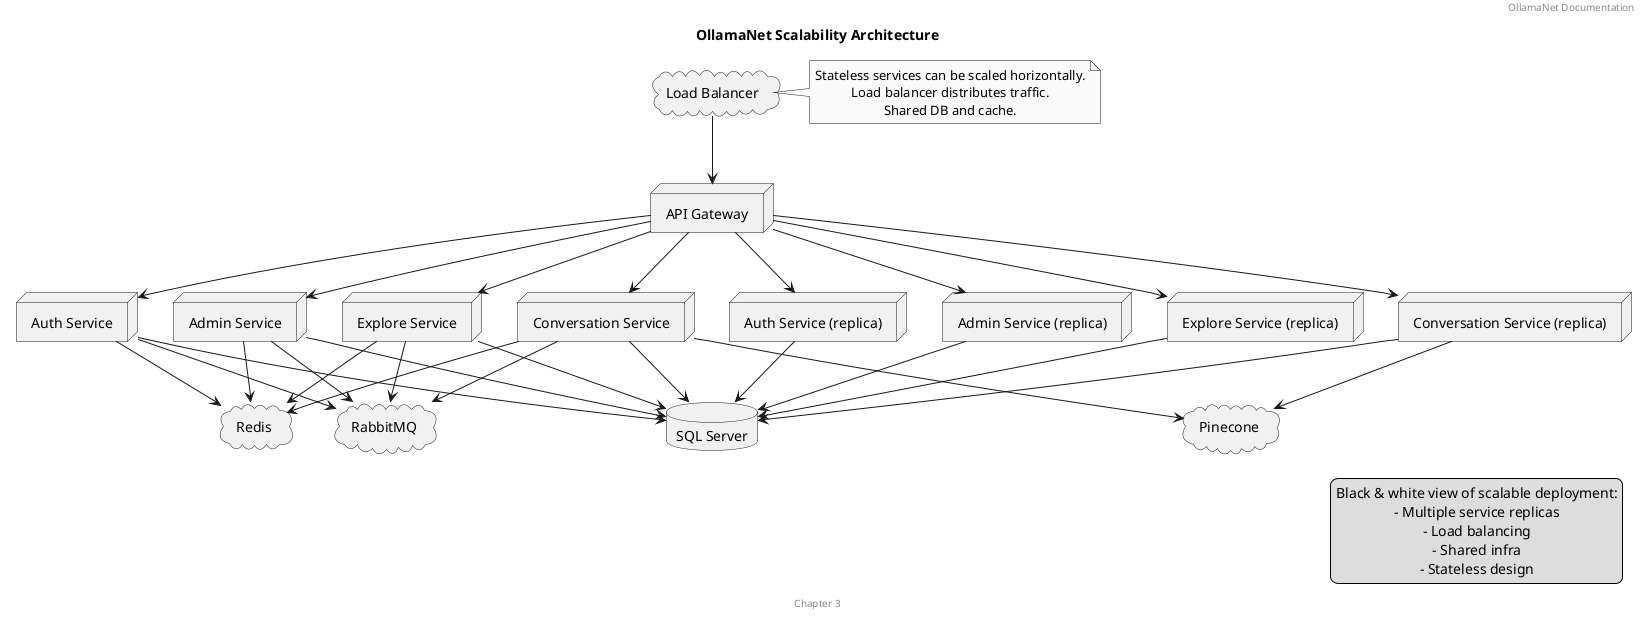 @startuml Scalability_Architecture

title OllamaNet Scalability Architecture

header OllamaNet Documentation
footer Chapter 3

skinparam monochrome true
skinparam defaultTextAlignment center

cloud "Load Balancer" as lb
node "API Gateway" as gateway
node "Auth Service" as auth1
node "Auth Service (replica)" as auth2
node "Admin Service" as admin1
node "Admin Service (replica)" as admin2
node "Conversation Service" as convo1
node "Conversation Service (replica)" as convo2
node "Explore Service" as explore1
node "Explore Service (replica)" as explore2
database "SQL Server" as db
cloud "Redis" as redis
cloud "RabbitMQ" as rabbit
cloud "Pinecone" as vector

lb --> gateway
gateway --> auth1
gateway --> auth2
gateway --> admin1
gateway --> admin2
gateway --> convo1
gateway --> convo2
gateway --> explore1
gateway --> explore2

auth1 --> db
auth2 --> db
admin1 --> db
admin2 --> db
convo1 --> db
convo2 --> db
explore1 --> db
explore2 --> db

auth1 --> redis
admin1 --> redis
convo1 --> redis
explore1 --> redis

convo1 --> vector
convo2 --> vector

auth1 --> rabbit
admin1 --> rabbit
convo1 --> rabbit
explore1 --> rabbit

note right of lb
  Stateless services can be scaled horizontally.
  Load balancer distributes traffic.
  Shared DB and cache.
end note

legend right
  Black & white view of scalable deployment:
  - Multiple service replicas
  - Load balancing
  - Shared infra
  - Stateless design
end legend

@enduml
